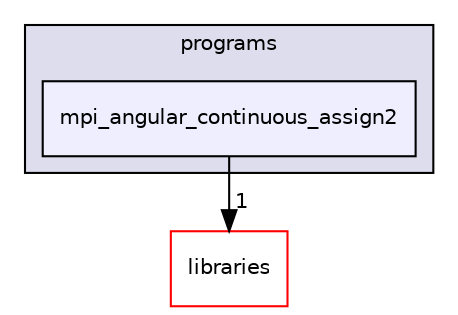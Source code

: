 digraph "xmipp/applications/programs/mpi_angular_continuous_assign2" {
  compound=true
  node [ fontsize="10", fontname="Helvetica"];
  edge [ labelfontsize="10", labelfontname="Helvetica"];
  subgraph clusterdir_592b16dc4070b933e5655da2b0d20bbb {
    graph [ bgcolor="#ddddee", pencolor="black", label="programs" fontname="Helvetica", fontsize="10", URL="dir_592b16dc4070b933e5655da2b0d20bbb.html"]
  dir_af70b636ed8bbe6c6ff62bec8c6e0209 [shape=box, label="mpi_angular_continuous_assign2", style="filled", fillcolor="#eeeeff", pencolor="black", URL="dir_af70b636ed8bbe6c6ff62bec8c6e0209.html"];
  }
  dir_29dba3f3840f20df3b04d1972e99046b [shape=box label="libraries" fillcolor="white" style="filled" color="red" URL="dir_29dba3f3840f20df3b04d1972e99046b.html"];
  dir_af70b636ed8bbe6c6ff62bec8c6e0209->dir_29dba3f3840f20df3b04d1972e99046b [headlabel="1", labeldistance=1.5 headhref="dir_000125_000027.html"];
}
